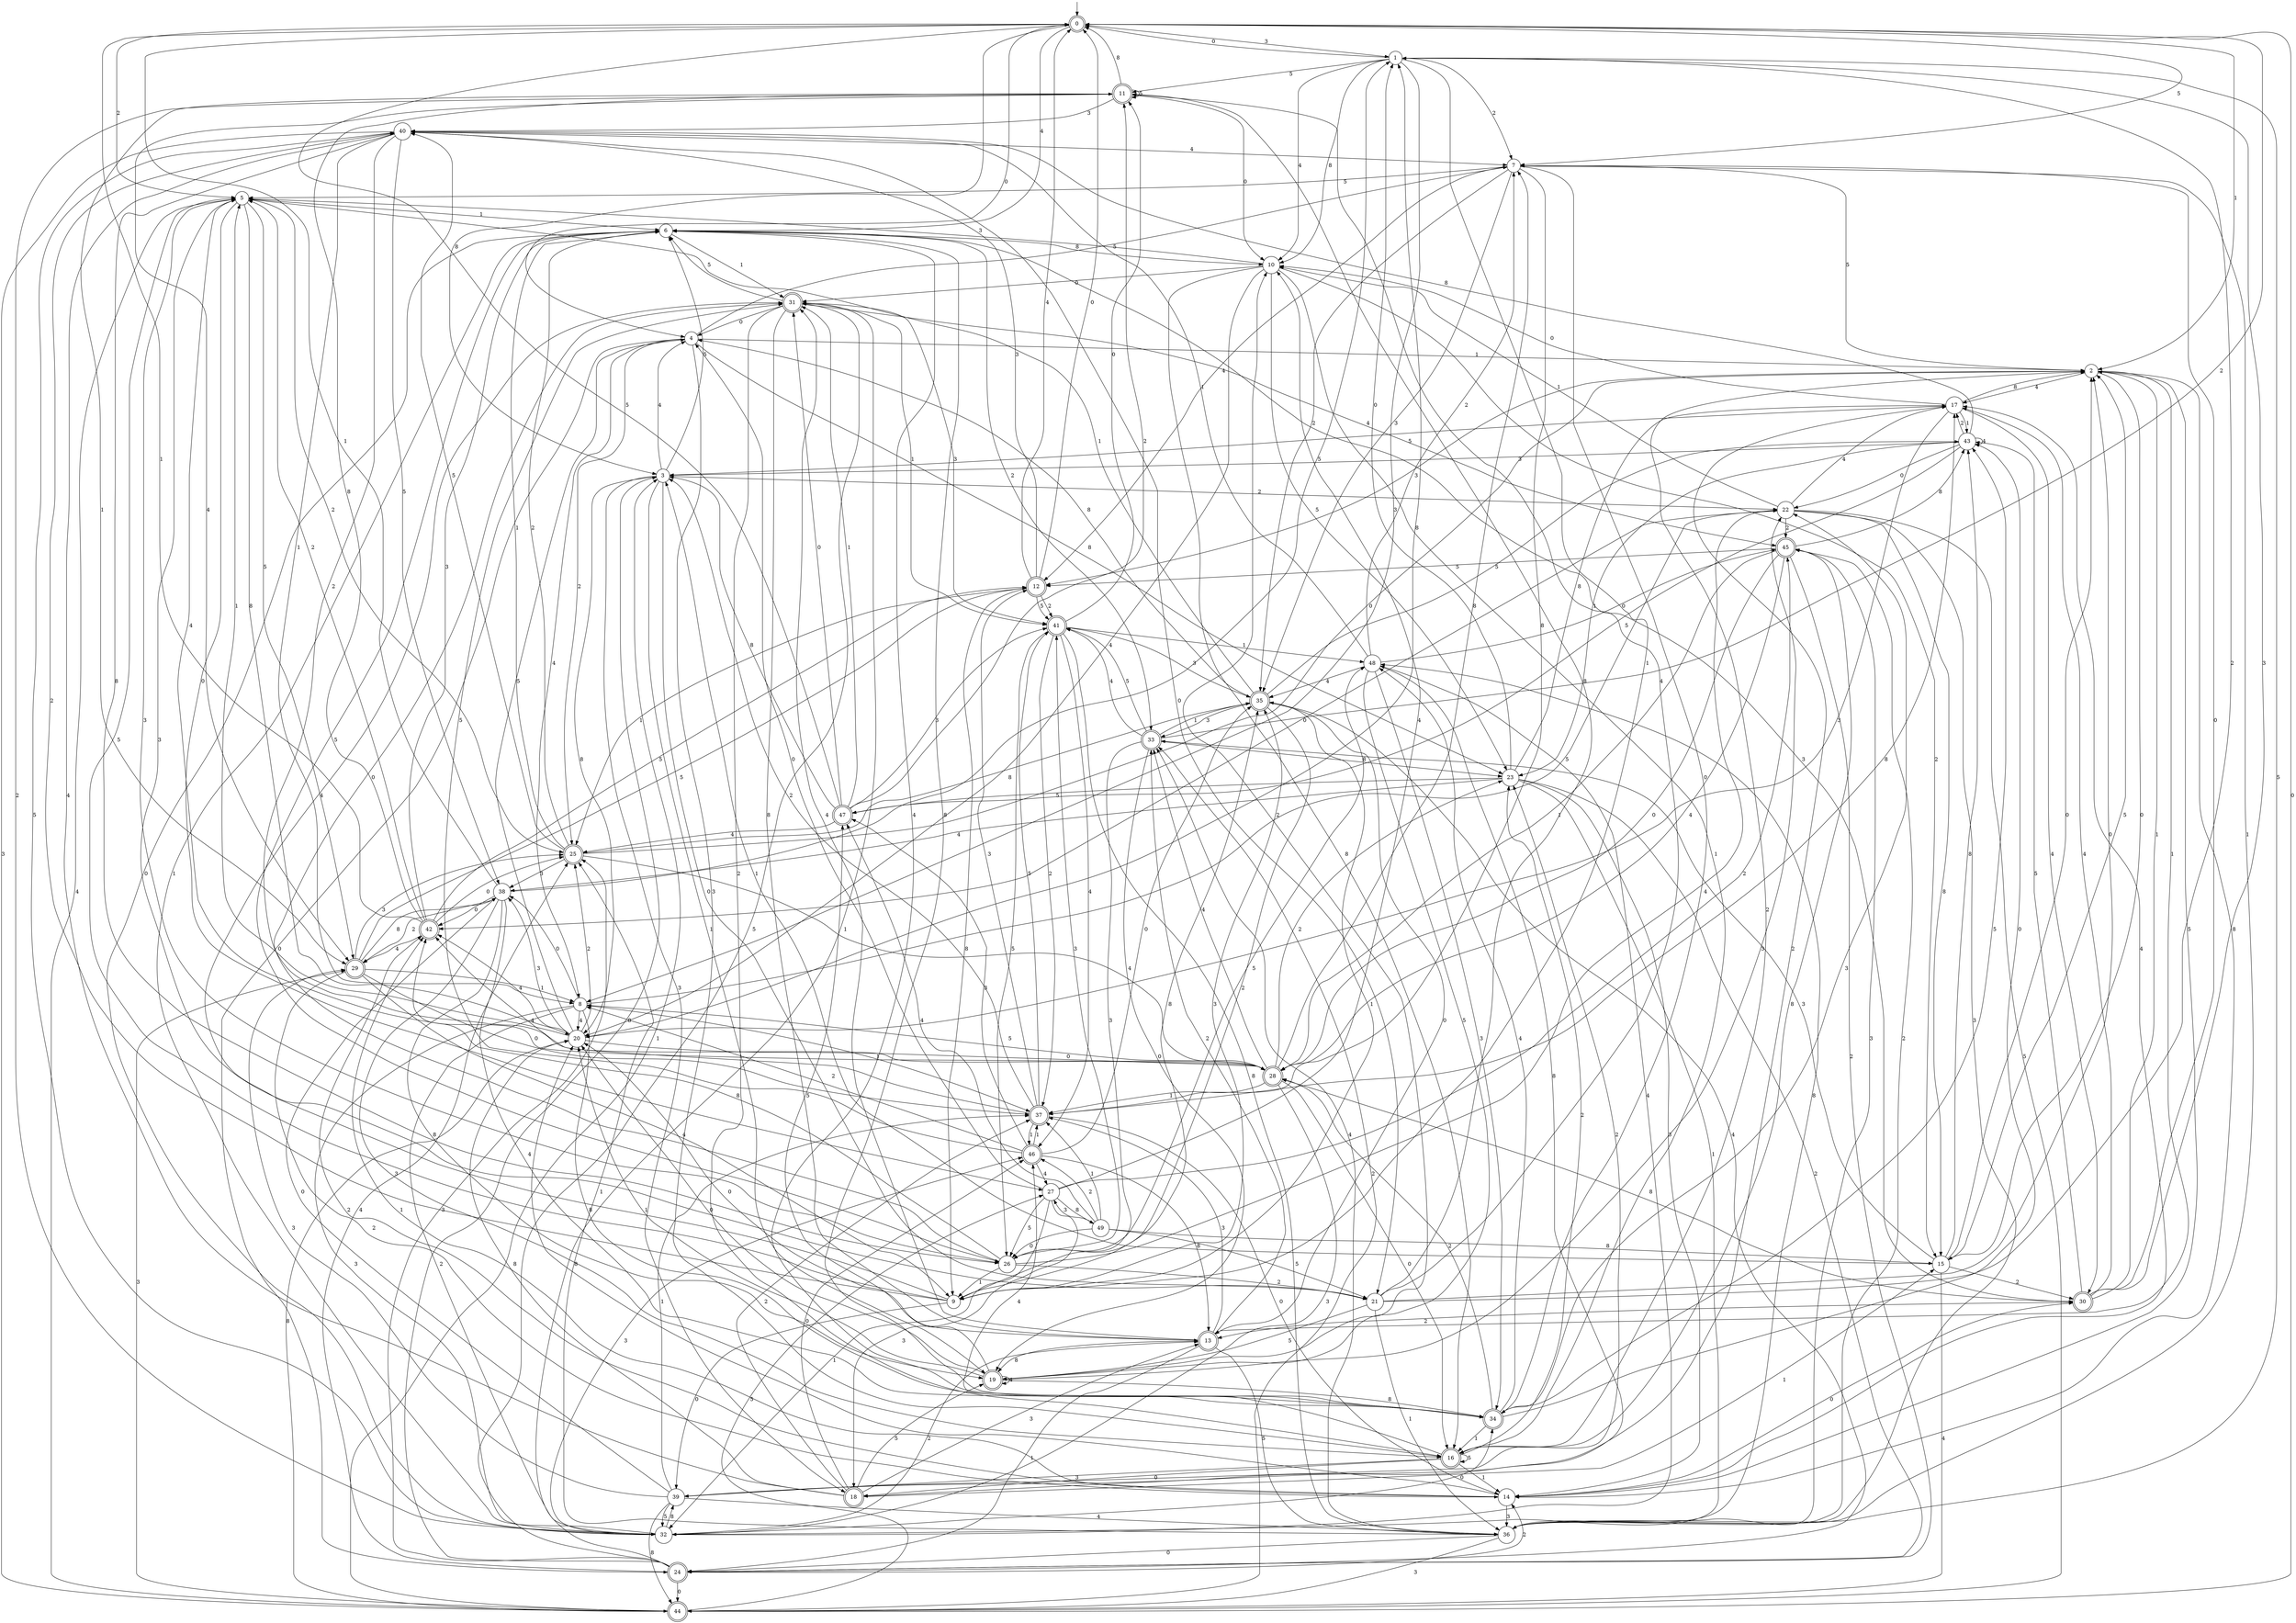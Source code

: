 digraph g {

	s0 [shape="doublecircle" label="0"];
	s1 [shape="circle" label="1"];
	s2 [shape="circle" label="2"];
	s3 [shape="circle" label="3"];
	s4 [shape="circle" label="4"];
	s5 [shape="circle" label="5"];
	s6 [shape="circle" label="6"];
	s7 [shape="circle" label="7"];
	s8 [shape="circle" label="8"];
	s9 [shape="circle" label="9"];
	s10 [shape="circle" label="10"];
	s11 [shape="doublecircle" label="11"];
	s12 [shape="doublecircle" label="12"];
	s13 [shape="doublecircle" label="13"];
	s14 [shape="circle" label="14"];
	s15 [shape="circle" label="15"];
	s16 [shape="doublecircle" label="16"];
	s17 [shape="circle" label="17"];
	s18 [shape="doublecircle" label="18"];
	s19 [shape="doublecircle" label="19"];
	s20 [shape="circle" label="20"];
	s21 [shape="circle" label="21"];
	s22 [shape="circle" label="22"];
	s23 [shape="circle" label="23"];
	s24 [shape="doublecircle" label="24"];
	s25 [shape="doublecircle" label="25"];
	s26 [shape="circle" label="26"];
	s27 [shape="circle" label="27"];
	s28 [shape="doublecircle" label="28"];
	s29 [shape="doublecircle" label="29"];
	s30 [shape="doublecircle" label="30"];
	s31 [shape="doublecircle" label="31"];
	s32 [shape="circle" label="32"];
	s33 [shape="doublecircle" label="33"];
	s34 [shape="doublecircle" label="34"];
	s35 [shape="doublecircle" label="35"];
	s36 [shape="circle" label="36"];
	s37 [shape="doublecircle" label="37"];
	s38 [shape="circle" label="38"];
	s39 [shape="circle" label="39"];
	s40 [shape="circle" label="40"];
	s41 [shape="doublecircle" label="41"];
	s42 [shape="doublecircle" label="42"];
	s43 [shape="circle" label="43"];
	s44 [shape="doublecircle" label="44"];
	s45 [shape="doublecircle" label="45"];
	s46 [shape="doublecircle" label="46"];
	s47 [shape="doublecircle" label="47"];
	s48 [shape="circle" label="48"];
	s49 [shape="circle" label="49"];
	s0 -> s1 [label="3"];
	s0 -> s2 [label="1"];
	s0 -> s3 [label="8"];
	s0 -> s4 [label="0"];
	s0 -> s5 [label="2"];
	s0 -> s6 [label="4"];
	s0 -> s7 [label="5"];
	s1 -> s8 [label="3"];
	s1 -> s9 [label="1"];
	s1 -> s10 [label="8"];
	s1 -> s0 [label="0"];
	s1 -> s7 [label="2"];
	s1 -> s10 [label="4"];
	s1 -> s11 [label="5"];
	s2 -> s12 [label="3"];
	s2 -> s13 [label="1"];
	s2 -> s14 [label="8"];
	s2 -> s15 [label="0"];
	s2 -> s16 [label="2"];
	s2 -> s17 [label="4"];
	s2 -> s7 [label="5"];
	s3 -> s18 [label="3"];
	s3 -> s19 [label="1"];
	s3 -> s20 [label="8"];
	s3 -> s21 [label="0"];
	s3 -> s22 [label="2"];
	s3 -> s4 [label="4"];
	s3 -> s6 [label="5"];
	s4 -> s16 [label="3"];
	s4 -> s2 [label="1"];
	s4 -> s23 [label="8"];
	s4 -> s24 [label="0"];
	s4 -> s25 [label="2"];
	s4 -> s8 [label="4"];
	s4 -> s7 [label="5"];
	s5 -> s26 [label="3"];
	s5 -> s6 [label="1"];
	s5 -> s20 [label="8"];
	s5 -> s27 [label="0"];
	s5 -> s25 [label="2"];
	s5 -> s28 [label="4"];
	s5 -> s29 [label="5"];
	s6 -> s30 [label="3"];
	s6 -> s31 [label="1"];
	s6 -> s10 [label="8"];
	s6 -> s32 [label="0"];
	s6 -> s33 [label="2"];
	s6 -> s34 [label="4"];
	s6 -> s26 [label="5"];
	s7 -> s35 [label="3"];
	s7 -> s36 [label="1"];
	s7 -> s37 [label="8"];
	s7 -> s34 [label="0"];
	s7 -> s35 [label="2"];
	s7 -> s12 [label="4"];
	s7 -> s5 [label="5"];
	s8 -> s32 [label="3"];
	s8 -> s37 [label="1"];
	s8 -> s34 [label="8"];
	s8 -> s38 [label="0"];
	s8 -> s32 [label="2"];
	s8 -> s20 [label="4"];
	s8 -> s22 [label="5"];
	s9 -> s35 [label="3"];
	s9 -> s35 [label="1"];
	s9 -> s35 [label="8"];
	s9 -> s39 [label="0"];
	s9 -> s40 [label="2"];
	s9 -> s31 [label="4"];
	s9 -> s5 [label="5"];
	s10 -> s5 [label="3"];
	s10 -> s16 [label="1"];
	s10 -> s16 [label="8"];
	s10 -> s31 [label="0"];
	s10 -> s15 [label="2"];
	s10 -> s20 [label="4"];
	s10 -> s23 [label="5"];
	s11 -> s40 [label="3"];
	s11 -> s29 [label="1"];
	s11 -> s0 [label="8"];
	s11 -> s10 [label="0"];
	s11 -> s32 [label="2"];
	s11 -> s29 [label="4"];
	s11 -> s11 [label="5"];
	s12 -> s40 [label="3"];
	s12 -> s25 [label="1"];
	s12 -> s9 [label="8"];
	s12 -> s0 [label="0"];
	s12 -> s41 [label="2"];
	s12 -> s0 [label="4"];
	s12 -> s41 [label="5"];
	s13 -> s37 [label="3"];
	s13 -> s24 [label="1"];
	s13 -> s19 [label="8"];
	s13 -> s20 [label="0"];
	s13 -> s33 [label="2"];
	s13 -> s31 [label="4"];
	s13 -> s36 [label="5"];
	s14 -> s36 [label="3"];
	s14 -> s42 [label="1"];
	s14 -> s20 [label="8"];
	s14 -> s30 [label="0"];
	s14 -> s42 [label="2"];
	s14 -> s17 [label="4"];
	s14 -> s2 [label="5"];
	s15 -> s33 [label="3"];
	s15 -> s3 [label="1"];
	s15 -> s43 [label="8"];
	s15 -> s2 [label="0"];
	s15 -> s30 [label="2"];
	s15 -> s44 [label="4"];
	s15 -> s2 [label="5"];
	s16 -> s39 [label="3"];
	s16 -> s14 [label="1"];
	s16 -> s45 [label="8"];
	s16 -> s18 [label="0"];
	s16 -> s23 [label="2"];
	s16 -> s46 [label="4"];
	s16 -> s16 [label="5"];
	s17 -> s20 [label="3"];
	s17 -> s43 [label="1"];
	s17 -> s2 [label="8"];
	s17 -> s10 [label="0"];
	s17 -> s39 [label="2"];
	s17 -> s30 [label="4"];
	s17 -> s3 [label="5"];
	s18 -> s13 [label="3"];
	s18 -> s15 [label="1"];
	s18 -> s20 [label="8"];
	s18 -> s46 [label="0"];
	s18 -> s37 [label="2"];
	s18 -> s40 [label="4"];
	s18 -> s19 [label="5"];
	s19 -> s22 [label="3"];
	s19 -> s20 [label="1"];
	s19 -> s34 [label="8"];
	s19 -> s20 [label="0"];
	s19 -> s10 [label="2"];
	s19 -> s19 [label="4"];
	s19 -> s47 [label="5"];
	s20 -> s38 [label="3"];
	s20 -> s5 [label="1"];
	s20 -> s1 [label="8"];
	s20 -> s28 [label="0"];
	s20 -> s25 [label="2"];
	s20 -> s42 [label="4"];
	s20 -> s4 [label="5"];
	s21 -> s5 [label="3"];
	s21 -> s36 [label="1"];
	s21 -> s11 [label="8"];
	s21 -> s2 [label="0"];
	s21 -> s1 [label="2"];
	s21 -> s11 [label="4"];
	s21 -> s19 [label="5"];
	s22 -> s36 [label="3"];
	s22 -> s10 [label="1"];
	s22 -> s15 [label="8"];
	s22 -> s42 [label="0"];
	s22 -> s45 [label="2"];
	s22 -> s17 [label="4"];
	s22 -> s44 [label="5"];
	s23 -> s14 [label="3"];
	s23 -> s32 [label="1"];
	s23 -> s17 [label="8"];
	s23 -> s1 [label="0"];
	s23 -> s24 [label="2"];
	s23 -> s38 [label="4"];
	s23 -> s47 [label="5"];
	s24 -> s25 [label="3"];
	s24 -> s31 [label="1"];
	s24 -> s3 [label="8"];
	s24 -> s44 [label="0"];
	s24 -> s14 [label="2"];
	s24 -> s25 [label="4"];
	s24 -> s31 [label="5"];
	s25 -> s38 [label="3"];
	s25 -> s6 [label="1"];
	s25 -> s35 [label="8"];
	s25 -> s2 [label="0"];
	s25 -> s6 [label="2"];
	s25 -> s28 [label="4"];
	s25 -> s40 [label="5"];
	s26 -> s41 [label="3"];
	s26 -> s9 [label="1"];
	s26 -> s42 [label="8"];
	s26 -> s31 [label="0"];
	s26 -> s21 [label="2"];
	s26 -> s22 [label="4"];
	s26 -> s48 [label="5"];
	s27 -> s18 [label="3"];
	s27 -> s32 [label="1"];
	s27 -> s49 [label="8"];
	s27 -> s4 [label="0"];
	s27 -> s45 [label="2"];
	s27 -> s10 [label="4"];
	s27 -> s26 [label="5"];
	s28 -> s32 [label="3"];
	s28 -> s37 [label="1"];
	s28 -> s7 [label="8"];
	s28 -> s16 [label="0"];
	s28 -> s23 [label="2"];
	s28 -> s33 [label="4"];
	s28 -> s8 [label="5"];
	s29 -> s25 [label="3"];
	s29 -> s8 [label="1"];
	s29 -> s38 [label="8"];
	s29 -> s37 [label="0"];
	s29 -> s14 [label="2"];
	s29 -> s9 [label="4"];
	s29 -> s12 [label="5"];
	s30 -> s1 [label="3"];
	s30 -> s2 [label="1"];
	s30 -> s28 [label="8"];
	s30 -> s7 [label="0"];
	s30 -> s13 [label="2"];
	s30 -> s17 [label="4"];
	s30 -> s43 [label="5"];
	s31 -> s41 [label="3"];
	s31 -> s41 [label="1"];
	s31 -> s13 [label="8"];
	s31 -> s4 [label="0"];
	s31 -> s16 [label="2"];
	s31 -> s45 [label="4"];
	s31 -> s6 [label="5"];
	s32 -> s46 [label="3"];
	s32 -> s6 [label="1"];
	s32 -> s39 [label="8"];
	s32 -> s34 [label="0"];
	s32 -> s13 [label="2"];
	s32 -> s48 [label="4"];
	s32 -> s40 [label="5"];
	s33 -> s9 [label="3"];
	s33 -> s35 [label="1"];
	s33 -> s23 [label="8"];
	s33 -> s19 [label="0"];
	s33 -> s0 [label="2"];
	s33 -> s41 [label="4"];
	s33 -> s41 [label="5"];
	s34 -> s22 [label="3"];
	s34 -> s16 [label="1"];
	s34 -> s6 [label="8"];
	s34 -> s43 [label="0"];
	s34 -> s28 [label="2"];
	s34 -> s48 [label="4"];
	s34 -> s43 [label="5"];
	s35 -> s33 [label="3"];
	s35 -> s5 [label="1"];
	s35 -> s4 [label="8"];
	s35 -> s13 [label="0"];
	s35 -> s26 [label="2"];
	s35 -> s24 [label="4"];
	s35 -> s43 [label="5"];
	s36 -> s44 [label="3"];
	s36 -> s25 [label="1"];
	s36 -> s48 [label="8"];
	s36 -> s24 [label="0"];
	s36 -> s45 [label="2"];
	s36 -> s33 [label="4"];
	s36 -> s1 [label="5"];
	s37 -> s12 [label="3"];
	s37 -> s46 [label="1"];
	s37 -> s17 [label="8"];
	s37 -> s14 [label="0"];
	s37 -> s3 [label="2"];
	s37 -> s42 [label="4"];
	s37 -> s41 [label="5"];
	s38 -> s16 [label="3"];
	s38 -> s0 [label="1"];
	s38 -> s19 [label="8"];
	s38 -> s42 [label="0"];
	s38 -> s29 [label="2"];
	s38 -> s34 [label="4"];
	s38 -> s1 [label="5"];
	s39 -> s29 [label="3"];
	s39 -> s37 [label="1"];
	s39 -> s44 [label="8"];
	s39 -> s38 [label="0"];
	s39 -> s23 [label="2"];
	s39 -> s36 [label="4"];
	s39 -> s32 [label="5"];
	s40 -> s44 [label="3"];
	s40 -> s8 [label="1"];
	s40 -> s26 [label="8"];
	s40 -> s21 [label="0"];
	s40 -> s28 [label="2"];
	s40 -> s7 [label="4"];
	s40 -> s38 [label="5"];
	s41 -> s35 [label="3"];
	s41 -> s48 [label="1"];
	s41 -> s36 [label="8"];
	s41 -> s11 [label="0"];
	s41 -> s37 [label="2"];
	s41 -> s46 [label="4"];
	s41 -> s26 [label="5"];
	s42 -> s6 [label="3"];
	s42 -> s0 [label="1"];
	s42 -> s11 [label="8"];
	s42 -> s25 [label="0"];
	s42 -> s5 [label="2"];
	s42 -> s29 [label="4"];
	s42 -> s12 [label="5"];
	s43 -> s3 [label="3"];
	s43 -> s23 [label="1"];
	s43 -> s40 [label="8"];
	s43 -> s22 [label="0"];
	s43 -> s17 [label="2"];
	s43 -> s43 [label="4"];
	s43 -> s47 [label="5"];
	s44 -> s29 [label="3"];
	s44 -> s3 [label="1"];
	s44 -> s20 [label="8"];
	s44 -> s0 [label="0"];
	s44 -> s33 [label="2"];
	s44 -> s5 [label="4"];
	s44 -> s27 [label="5"];
	s45 -> s36 [label="3"];
	s45 -> s28 [label="1"];
	s45 -> s43 [label="8"];
	s45 -> s28 [label="0"];
	s45 -> s24 [label="2"];
	s45 -> s28 [label="4"];
	s45 -> s12 [label="5"];
	s46 -> s47 [label="3"];
	s46 -> s37 [label="1"];
	s46 -> s13 [label="8"];
	s46 -> s35 [label="0"];
	s46 -> s8 [label="2"];
	s46 -> s27 [label="4"];
	s46 -> s31 [label="5"];
	s47 -> s41 [label="3"];
	s47 -> s31 [label="1"];
	s47 -> s3 [label="8"];
	s47 -> s31 [label="0"];
	s47 -> s11 [label="2"];
	s47 -> s25 [label="4"];
	s47 -> s0 [label="5"];
	s48 -> s34 [label="3"];
	s48 -> s40 [label="1"];
	s48 -> s18 [label="8"];
	s48 -> s45 [label="0"];
	s48 -> s7 [label="2"];
	s48 -> s35 [label="4"];
	s48 -> s19 [label="5"];
	s49 -> s27 [label="3"];
	s49 -> s37 [label="1"];
	s49 -> s15 [label="8"];
	s49 -> s26 [label="0"];
	s49 -> s46 [label="2"];
	s49 -> s47 [label="4"];
	s49 -> s21 [label="5"];

__start0 [label="" shape="none" width="0" height="0"];
__start0 -> s0;

}
